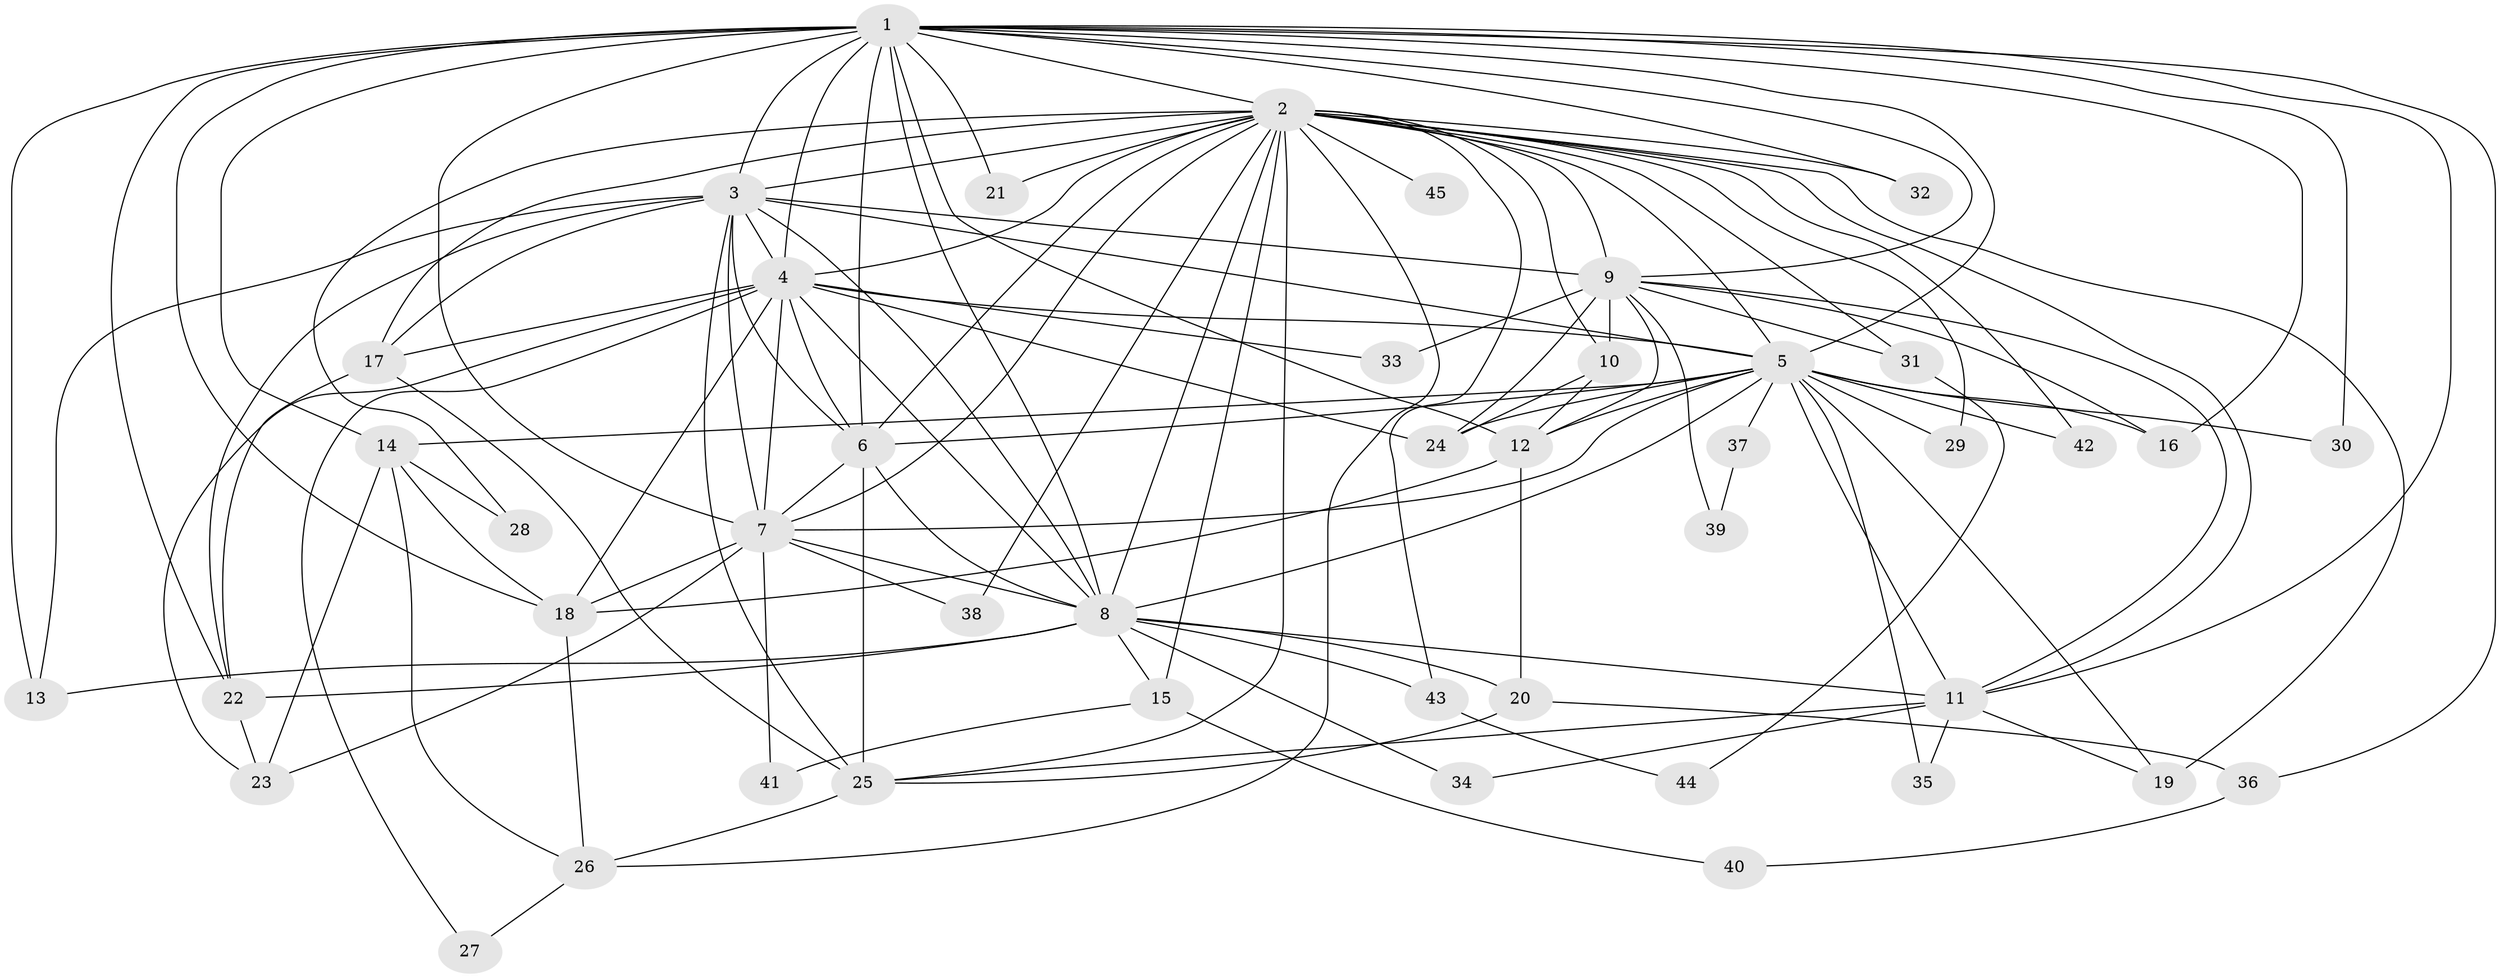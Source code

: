 // original degree distribution, {18: 0.033707865168539325, 32: 0.011235955056179775, 19: 0.02247191011235955, 17: 0.011235955056179775, 21: 0.011235955056179775, 15: 0.02247191011235955, 10: 0.011235955056179775, 4: 0.0898876404494382, 3: 0.20224719101123595, 2: 0.5393258426966292, 6: 0.02247191011235955, 5: 0.02247191011235955}
// Generated by graph-tools (version 1.1) at 2025/34/03/09/25 02:34:46]
// undirected, 45 vertices, 125 edges
graph export_dot {
graph [start="1"]
  node [color=gray90,style=filled];
  1;
  2;
  3;
  4;
  5;
  6;
  7;
  8;
  9;
  10;
  11;
  12;
  13;
  14;
  15;
  16;
  17;
  18;
  19;
  20;
  21;
  22;
  23;
  24;
  25;
  26;
  27;
  28;
  29;
  30;
  31;
  32;
  33;
  34;
  35;
  36;
  37;
  38;
  39;
  40;
  41;
  42;
  43;
  44;
  45;
  1 -- 2 [weight=2.0];
  1 -- 3 [weight=2.0];
  1 -- 4 [weight=3.0];
  1 -- 5 [weight=4.0];
  1 -- 6 [weight=2.0];
  1 -- 7 [weight=3.0];
  1 -- 8 [weight=3.0];
  1 -- 9 [weight=1.0];
  1 -- 11 [weight=1.0];
  1 -- 12 [weight=2.0];
  1 -- 13 [weight=1.0];
  1 -- 14 [weight=1.0];
  1 -- 16 [weight=2.0];
  1 -- 18 [weight=1.0];
  1 -- 21 [weight=1.0];
  1 -- 22 [weight=1.0];
  1 -- 30 [weight=1.0];
  1 -- 32 [weight=1.0];
  1 -- 36 [weight=1.0];
  2 -- 3 [weight=1.0];
  2 -- 4 [weight=1.0];
  2 -- 5 [weight=2.0];
  2 -- 6 [weight=3.0];
  2 -- 7 [weight=1.0];
  2 -- 8 [weight=2.0];
  2 -- 9 [weight=1.0];
  2 -- 10 [weight=1.0];
  2 -- 11 [weight=1.0];
  2 -- 15 [weight=1.0];
  2 -- 17 [weight=2.0];
  2 -- 19 [weight=1.0];
  2 -- 21 [weight=1.0];
  2 -- 25 [weight=2.0];
  2 -- 26 [weight=1.0];
  2 -- 28 [weight=1.0];
  2 -- 29 [weight=1.0];
  2 -- 31 [weight=1.0];
  2 -- 32 [weight=1.0];
  2 -- 38 [weight=1.0];
  2 -- 42 [weight=1.0];
  2 -- 43 [weight=1.0];
  2 -- 45 [weight=1.0];
  3 -- 4 [weight=1.0];
  3 -- 5 [weight=2.0];
  3 -- 6 [weight=1.0];
  3 -- 7 [weight=1.0];
  3 -- 8 [weight=2.0];
  3 -- 9 [weight=5.0];
  3 -- 13 [weight=1.0];
  3 -- 17 [weight=1.0];
  3 -- 22 [weight=1.0];
  3 -- 25 [weight=1.0];
  4 -- 5 [weight=2.0];
  4 -- 6 [weight=1.0];
  4 -- 7 [weight=1.0];
  4 -- 8 [weight=1.0];
  4 -- 17 [weight=1.0];
  4 -- 18 [weight=1.0];
  4 -- 23 [weight=1.0];
  4 -- 24 [weight=2.0];
  4 -- 27 [weight=1.0];
  4 -- 33 [weight=1.0];
  5 -- 6 [weight=2.0];
  5 -- 7 [weight=2.0];
  5 -- 8 [weight=2.0];
  5 -- 11 [weight=5.0];
  5 -- 12 [weight=1.0];
  5 -- 14 [weight=1.0];
  5 -- 16 [weight=1.0];
  5 -- 19 [weight=1.0];
  5 -- 24 [weight=1.0];
  5 -- 29 [weight=1.0];
  5 -- 30 [weight=1.0];
  5 -- 35 [weight=1.0];
  5 -- 37 [weight=1.0];
  5 -- 42 [weight=1.0];
  6 -- 7 [weight=2.0];
  6 -- 8 [weight=1.0];
  6 -- 25 [weight=7.0];
  7 -- 8 [weight=1.0];
  7 -- 18 [weight=1.0];
  7 -- 23 [weight=1.0];
  7 -- 38 [weight=1.0];
  7 -- 41 [weight=1.0];
  8 -- 11 [weight=1.0];
  8 -- 13 [weight=1.0];
  8 -- 15 [weight=1.0];
  8 -- 20 [weight=1.0];
  8 -- 22 [weight=1.0];
  8 -- 34 [weight=1.0];
  8 -- 43 [weight=1.0];
  9 -- 10 [weight=1.0];
  9 -- 11 [weight=2.0];
  9 -- 12 [weight=1.0];
  9 -- 16 [weight=1.0];
  9 -- 24 [weight=1.0];
  9 -- 31 [weight=1.0];
  9 -- 33 [weight=1.0];
  9 -- 39 [weight=1.0];
  10 -- 12 [weight=1.0];
  10 -- 24 [weight=1.0];
  11 -- 19 [weight=1.0];
  11 -- 25 [weight=1.0];
  11 -- 34 [weight=1.0];
  11 -- 35 [weight=1.0];
  12 -- 18 [weight=1.0];
  12 -- 20 [weight=1.0];
  14 -- 18 [weight=1.0];
  14 -- 23 [weight=1.0];
  14 -- 26 [weight=1.0];
  14 -- 28 [weight=1.0];
  15 -- 40 [weight=1.0];
  15 -- 41 [weight=1.0];
  17 -- 22 [weight=1.0];
  17 -- 25 [weight=1.0];
  18 -- 26 [weight=1.0];
  20 -- 25 [weight=1.0];
  20 -- 36 [weight=1.0];
  22 -- 23 [weight=1.0];
  25 -- 26 [weight=1.0];
  26 -- 27 [weight=1.0];
  31 -- 44 [weight=1.0];
  36 -- 40 [weight=1.0];
  37 -- 39 [weight=1.0];
  43 -- 44 [weight=1.0];
}
